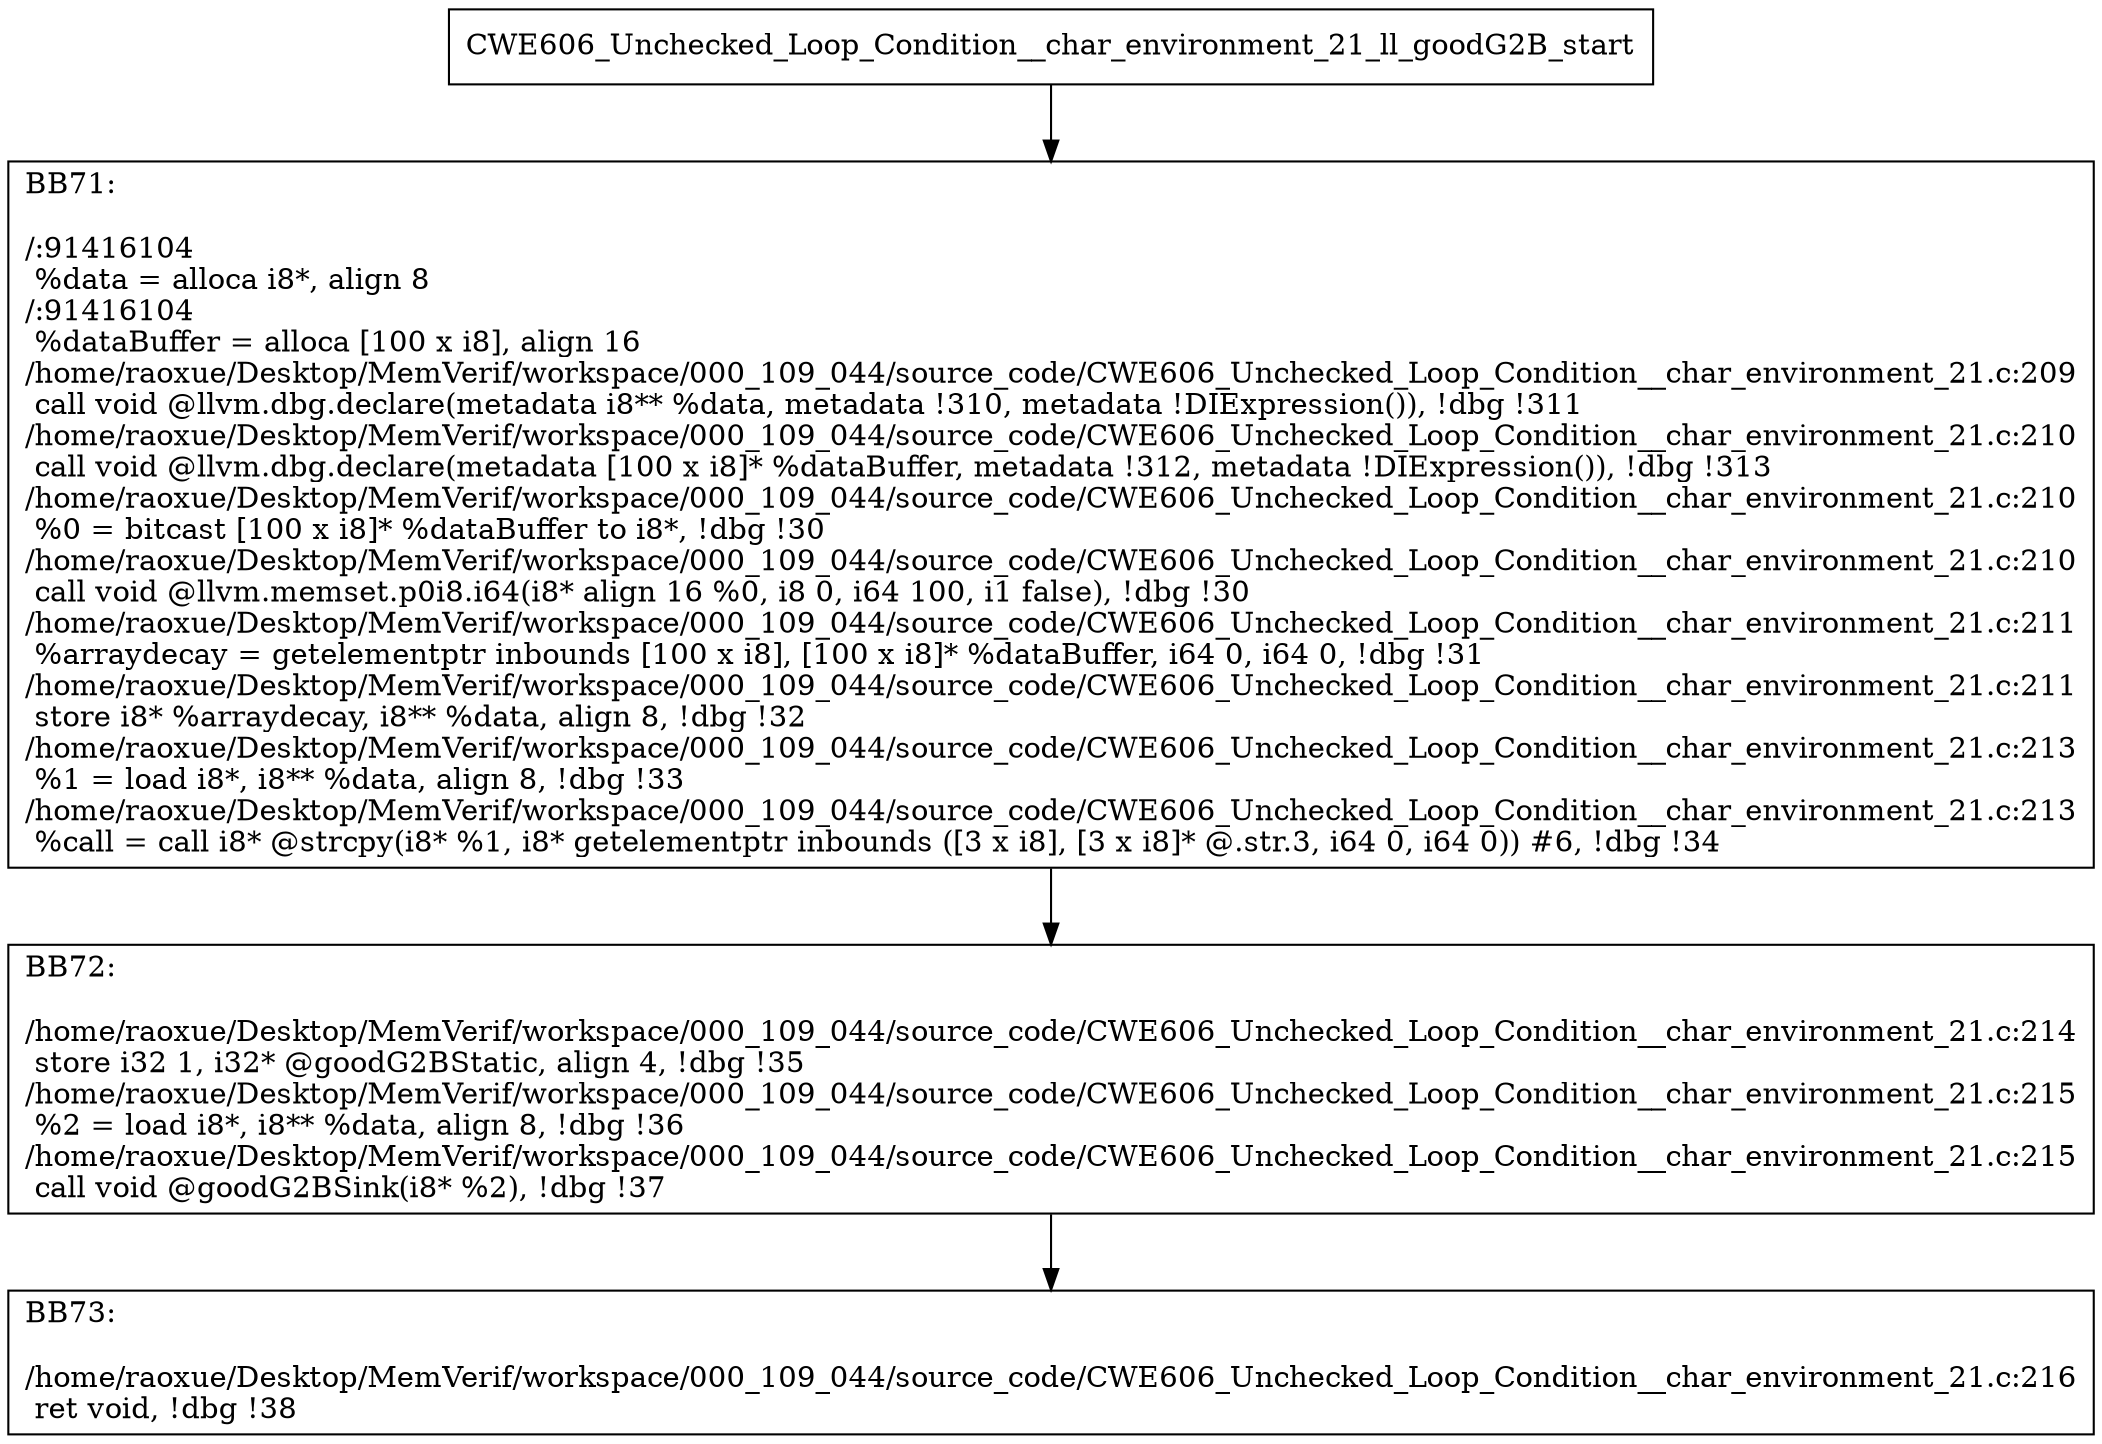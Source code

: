 digraph "CFG for'CWE606_Unchecked_Loop_Condition__char_environment_21_ll_goodG2B' function" {
	BBCWE606_Unchecked_Loop_Condition__char_environment_21_ll_goodG2B_start[shape=record,label="{CWE606_Unchecked_Loop_Condition__char_environment_21_ll_goodG2B_start}"];
	BBCWE606_Unchecked_Loop_Condition__char_environment_21_ll_goodG2B_start-> CWE606_Unchecked_Loop_Condition__char_environment_21_ll_goodG2BBB71;
	CWE606_Unchecked_Loop_Condition__char_environment_21_ll_goodG2BBB71 [shape=record, label="{BB71:\l\l/:91416104\l
  %data = alloca i8*, align 8\l
/:91416104\l
  %dataBuffer = alloca [100 x i8], align 16\l
/home/raoxue/Desktop/MemVerif/workspace/000_109_044/source_code/CWE606_Unchecked_Loop_Condition__char_environment_21.c:209\l
  call void @llvm.dbg.declare(metadata i8** %data, metadata !310, metadata !DIExpression()), !dbg !311\l
/home/raoxue/Desktop/MemVerif/workspace/000_109_044/source_code/CWE606_Unchecked_Loop_Condition__char_environment_21.c:210\l
  call void @llvm.dbg.declare(metadata [100 x i8]* %dataBuffer, metadata !312, metadata !DIExpression()), !dbg !313\l
/home/raoxue/Desktop/MemVerif/workspace/000_109_044/source_code/CWE606_Unchecked_Loop_Condition__char_environment_21.c:210\l
  %0 = bitcast [100 x i8]* %dataBuffer to i8*, !dbg !30\l
/home/raoxue/Desktop/MemVerif/workspace/000_109_044/source_code/CWE606_Unchecked_Loop_Condition__char_environment_21.c:210\l
  call void @llvm.memset.p0i8.i64(i8* align 16 %0, i8 0, i64 100, i1 false), !dbg !30\l
/home/raoxue/Desktop/MemVerif/workspace/000_109_044/source_code/CWE606_Unchecked_Loop_Condition__char_environment_21.c:211\l
  %arraydecay = getelementptr inbounds [100 x i8], [100 x i8]* %dataBuffer, i64 0, i64 0, !dbg !31\l
/home/raoxue/Desktop/MemVerif/workspace/000_109_044/source_code/CWE606_Unchecked_Loop_Condition__char_environment_21.c:211\l
  store i8* %arraydecay, i8** %data, align 8, !dbg !32\l
/home/raoxue/Desktop/MemVerif/workspace/000_109_044/source_code/CWE606_Unchecked_Loop_Condition__char_environment_21.c:213\l
  %1 = load i8*, i8** %data, align 8, !dbg !33\l
/home/raoxue/Desktop/MemVerif/workspace/000_109_044/source_code/CWE606_Unchecked_Loop_Condition__char_environment_21.c:213\l
  %call = call i8* @strcpy(i8* %1, i8* getelementptr inbounds ([3 x i8], [3 x i8]* @.str.3, i64 0, i64 0)) #6, !dbg !34\l
}"];
	CWE606_Unchecked_Loop_Condition__char_environment_21_ll_goodG2BBB71-> CWE606_Unchecked_Loop_Condition__char_environment_21_ll_goodG2BBB72;
	CWE606_Unchecked_Loop_Condition__char_environment_21_ll_goodG2BBB72 [shape=record, label="{BB72:\l\l/home/raoxue/Desktop/MemVerif/workspace/000_109_044/source_code/CWE606_Unchecked_Loop_Condition__char_environment_21.c:214\l
  store i32 1, i32* @goodG2BStatic, align 4, !dbg !35\l
/home/raoxue/Desktop/MemVerif/workspace/000_109_044/source_code/CWE606_Unchecked_Loop_Condition__char_environment_21.c:215\l
  %2 = load i8*, i8** %data, align 8, !dbg !36\l
/home/raoxue/Desktop/MemVerif/workspace/000_109_044/source_code/CWE606_Unchecked_Loop_Condition__char_environment_21.c:215\l
  call void @goodG2BSink(i8* %2), !dbg !37\l
}"];
	CWE606_Unchecked_Loop_Condition__char_environment_21_ll_goodG2BBB72-> CWE606_Unchecked_Loop_Condition__char_environment_21_ll_goodG2BBB73;
	CWE606_Unchecked_Loop_Condition__char_environment_21_ll_goodG2BBB73 [shape=record, label="{BB73:\l\l/home/raoxue/Desktop/MemVerif/workspace/000_109_044/source_code/CWE606_Unchecked_Loop_Condition__char_environment_21.c:216\l
  ret void, !dbg !38\l
}"];
}

